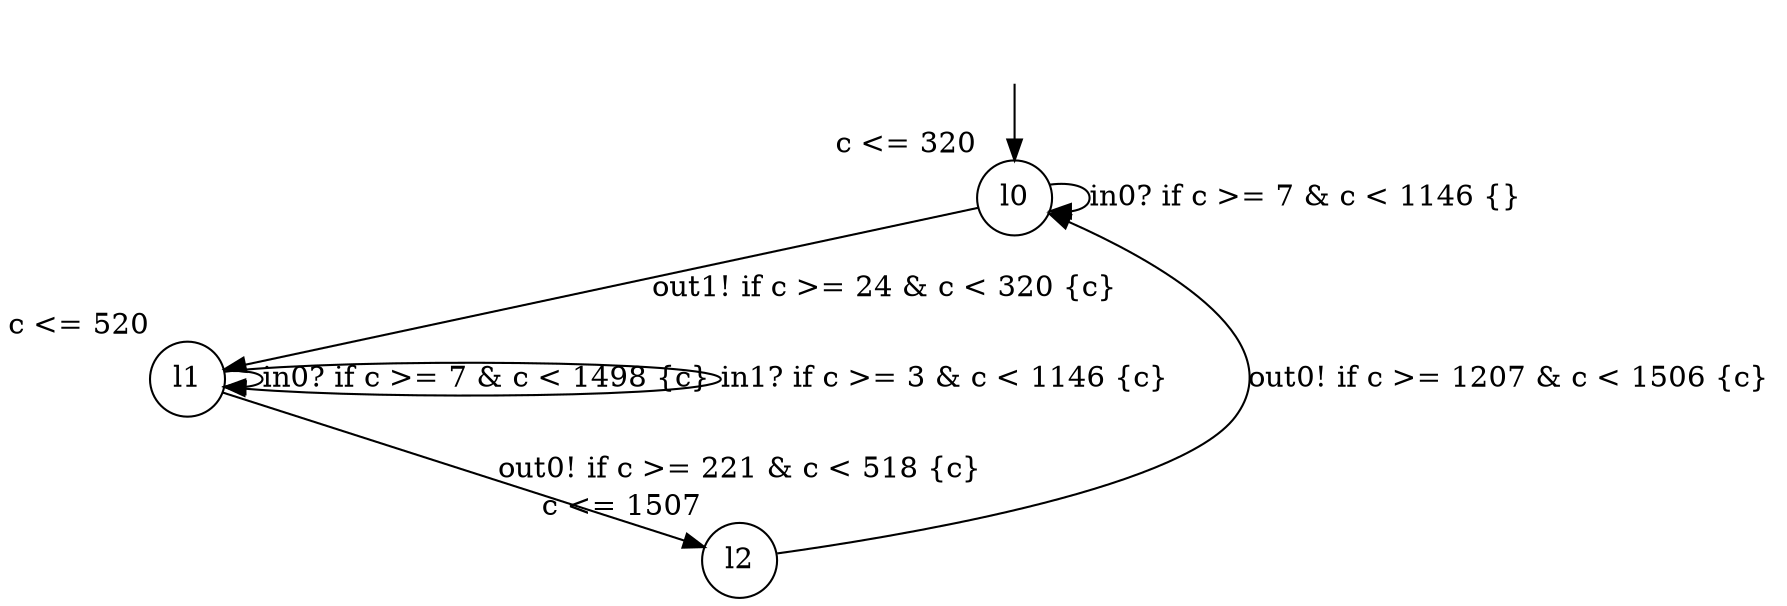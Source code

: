 digraph g {
__start0 [label="" shape="none"];
l0 [shape="circle" margin=0 label="l0", xlabel="c <= 320"];
l1 [shape="circle" margin=0 label="l1", xlabel="c <= 520"];
l2 [shape="circle" margin=0 label="l2", xlabel="c <= 1507"];
l0 -> l1 [label="out1! if c >= 24 & c < 320 {c} "];
l0 -> l0 [label="in0? if c >= 7 & c < 1146 {} "];
l1 -> l1 [label="in0? if c >= 7 & c < 1498 {c} "];
l1 -> l1 [label="in1? if c >= 3 & c < 1146 {c} "];
l1 -> l2 [label="out0! if c >= 221 & c < 518 {c} "];
l2 -> l0 [label="out0! if c >= 1207 & c < 1506 {c} "];
__start0 -> l0;
}
